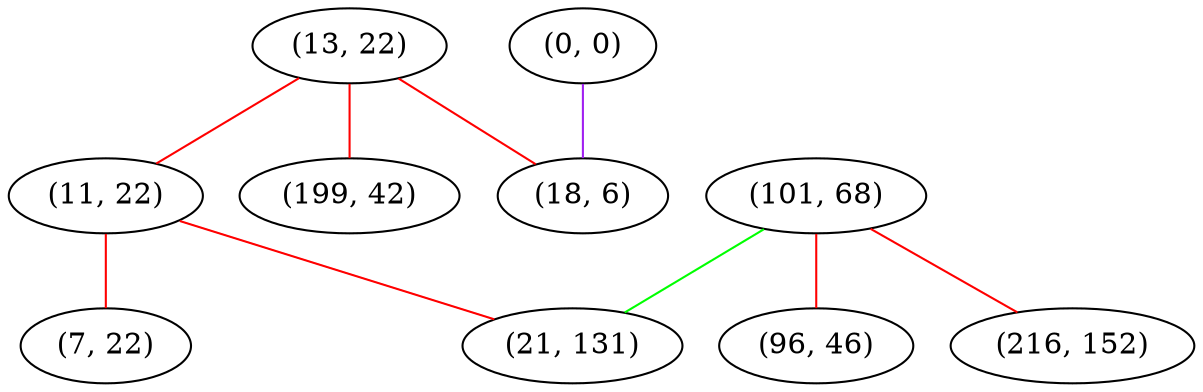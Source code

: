 graph "" {
"(13, 22)";
"(101, 68)";
"(0, 0)";
"(96, 46)";
"(11, 22)";
"(21, 131)";
"(216, 152)";
"(18, 6)";
"(199, 42)";
"(7, 22)";
"(13, 22)" -- "(18, 6)"  [color=red, key=0, weight=1];
"(13, 22)" -- "(199, 42)"  [color=red, key=0, weight=1];
"(13, 22)" -- "(11, 22)"  [color=red, key=0, weight=1];
"(101, 68)" -- "(96, 46)"  [color=red, key=0, weight=1];
"(101, 68)" -- "(216, 152)"  [color=red, key=0, weight=1];
"(101, 68)" -- "(21, 131)"  [color=green, key=0, weight=2];
"(0, 0)" -- "(18, 6)"  [color=purple, key=0, weight=4];
"(11, 22)" -- "(7, 22)"  [color=red, key=0, weight=1];
"(11, 22)" -- "(21, 131)"  [color=red, key=0, weight=1];
}
